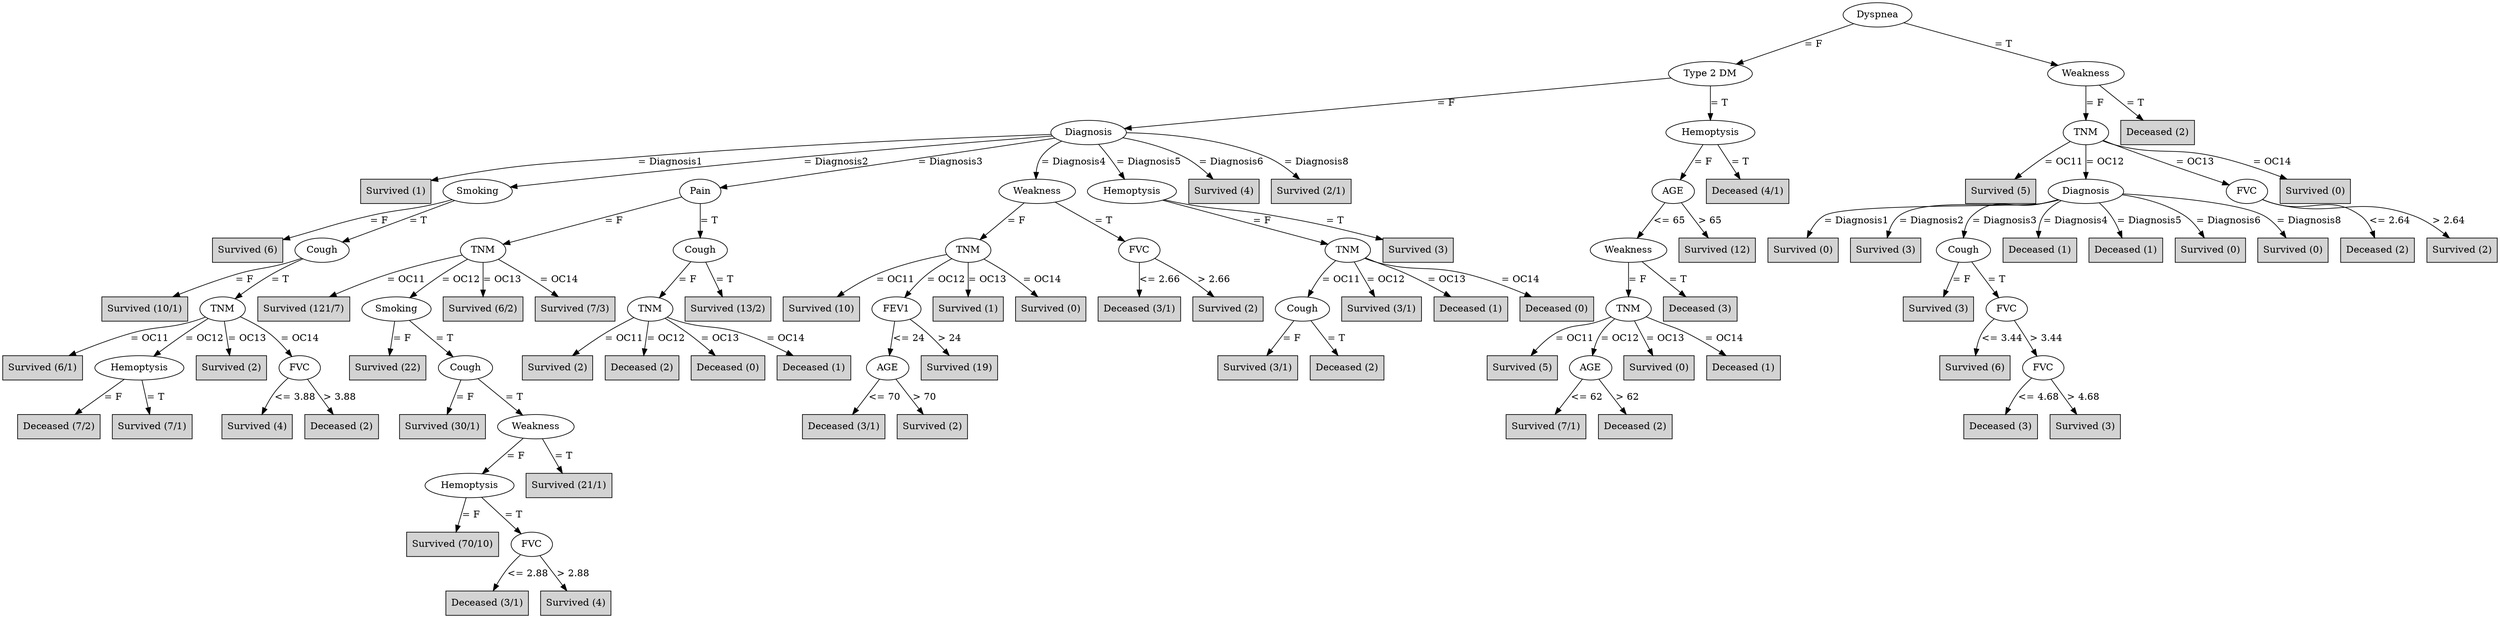 digraph J48Tree {
N0 [label="Dyspnea" ]
N0->N1 [label="= F"]
N1 [label="Type 2 DM" ]
N1->N2 [label="= F"]
N2 [label="Diagnosis" ]
N2->N3 [label="= Diagnosis1"]
N3 [label="Survived (1)" shape=box style=filled ]
N2->N4 [label="= Diagnosis2"]
N4 [label="Smoking" ]
N4->N5 [label="= F"]
N5 [label="Survived (6)" shape=box style=filled ]
N4->N6 [label="= T"]
N6 [label="Cough" ]
N6->N7 [label="= F"]
N7 [label="Survived (10/1)" shape=box style=filled ]
N6->N8 [label="= T"]
N8 [label="TNM" ]
N8->N9 [label="= OC11"]
N9 [label="Survived (6/1)" shape=box style=filled ]
N8->N10 [label="= OC12"]
N10 [label="Hemoptysis" ]
N10->N11 [label="= F"]
N11 [label="Deceased (7/2)" shape=box style=filled ]
N10->N12 [label="= T"]
N12 [label="Survived (7/1)" shape=box style=filled ]
N8->N13 [label="= OC13"]
N13 [label="Survived (2)" shape=box style=filled ]
N8->N14 [label="= OC14"]
N14 [label="FVC" ]
N14->N15 [label="<= 3.88"]
N15 [label="Survived (4)" shape=box style=filled ]
N14->N16 [label="> 3.88"]
N16 [label="Deceased (2)" shape=box style=filled ]
N2->N17 [label="= Diagnosis3"]
N17 [label="Pain" ]
N17->N18 [label="= F"]
N18 [label="TNM" ]
N18->N19 [label="= OC11"]
N19 [label="Survived (121/7)" shape=box style=filled ]
N18->N20 [label="= OC12"]
N20 [label="Smoking" ]
N20->N21 [label="= F"]
N21 [label="Survived (22)" shape=box style=filled ]
N20->N22 [label="= T"]
N22 [label="Cough" ]
N22->N23 [label="= F"]
N23 [label="Survived (30/1)" shape=box style=filled ]
N22->N24 [label="= T"]
N24 [label="Weakness" ]
N24->N25 [label="= F"]
N25 [label="Hemoptysis" ]
N25->N26 [label="= F"]
N26 [label="Survived (70/10)" shape=box style=filled ]
N25->N27 [label="= T"]
N27 [label="FVC" ]
N27->N28 [label="<= 2.88"]
N28 [label="Deceased (3/1)" shape=box style=filled ]
N27->N29 [label="> 2.88"]
N29 [label="Survived (4)" shape=box style=filled ]
N24->N30 [label="= T"]
N30 [label="Survived (21/1)" shape=box style=filled ]
N18->N31 [label="= OC13"]
N31 [label="Survived (6/2)" shape=box style=filled ]
N18->N32 [label="= OC14"]
N32 [label="Survived (7/3)" shape=box style=filled ]
N17->N33 [label="= T"]
N33 [label="Cough" ]
N33->N34 [label="= F"]
N34 [label="TNM" ]
N34->N35 [label="= OC11"]
N35 [label="Survived (2)" shape=box style=filled ]
N34->N36 [label="= OC12"]
N36 [label="Deceased (2)" shape=box style=filled ]
N34->N37 [label="= OC13"]
N37 [label="Deceased (0)" shape=box style=filled ]
N34->N38 [label="= OC14"]
N38 [label="Deceased (1)" shape=box style=filled ]
N33->N39 [label="= T"]
N39 [label="Survived (13/2)" shape=box style=filled ]
N2->N40 [label="= Diagnosis4"]
N40 [label="Weakness" ]
N40->N41 [label="= F"]
N41 [label="TNM" ]
N41->N42 [label="= OC11"]
N42 [label="Survived (10)" shape=box style=filled ]
N41->N43 [label="= OC12"]
N43 [label="FEV1" ]
N43->N44 [label="<= 24"]
N44 [label="AGE" ]
N44->N45 [label="<= 70"]
N45 [label="Deceased (3/1)" shape=box style=filled ]
N44->N46 [label="> 70"]
N46 [label="Survived (2)" shape=box style=filled ]
N43->N47 [label="> 24"]
N47 [label="Survived (19)" shape=box style=filled ]
N41->N48 [label="= OC13"]
N48 [label="Survived (1)" shape=box style=filled ]
N41->N49 [label="= OC14"]
N49 [label="Survived (0)" shape=box style=filled ]
N40->N50 [label="= T"]
N50 [label="FVC" ]
N50->N51 [label="<= 2.66"]
N51 [label="Deceased (3/1)" shape=box style=filled ]
N50->N52 [label="> 2.66"]
N52 [label="Survived (2)" shape=box style=filled ]
N2->N53 [label="= Diagnosis5"]
N53 [label="Hemoptysis" ]
N53->N54 [label="= F"]
N54 [label="TNM" ]
N54->N55 [label="= OC11"]
N55 [label="Cough" ]
N55->N56 [label="= F"]
N56 [label="Survived (3/1)" shape=box style=filled ]
N55->N57 [label="= T"]
N57 [label="Deceased (2)" shape=box style=filled ]
N54->N58 [label="= OC12"]
N58 [label="Survived (3/1)" shape=box style=filled ]
N54->N59 [label="= OC13"]
N59 [label="Deceased (1)" shape=box style=filled ]
N54->N60 [label="= OC14"]
N60 [label="Deceased (0)" shape=box style=filled ]
N53->N61 [label="= T"]
N61 [label="Survived (3)" shape=box style=filled ]
N2->N62 [label="= Diagnosis6"]
N62 [label="Survived (4)" shape=box style=filled ]
N2->N63 [label="= Diagnosis8"]
N63 [label="Survived (2/1)" shape=box style=filled ]
N1->N64 [label="= T"]
N64 [label="Hemoptysis" ]
N64->N65 [label="= F"]
N65 [label="AGE" ]
N65->N66 [label="<= 65"]
N66 [label="Weakness" ]
N66->N67 [label="= F"]
N67 [label="TNM" ]
N67->N68 [label="= OC11"]
N68 [label="Survived (5)" shape=box style=filled ]
N67->N69 [label="= OC12"]
N69 [label="AGE" ]
N69->N70 [label="<= 62"]
N70 [label="Survived (7/1)" shape=box style=filled ]
N69->N71 [label="> 62"]
N71 [label="Deceased (2)" shape=box style=filled ]
N67->N72 [label="= OC13"]
N72 [label="Survived (0)" shape=box style=filled ]
N67->N73 [label="= OC14"]
N73 [label="Deceased (1)" shape=box style=filled ]
N66->N74 [label="= T"]
N74 [label="Deceased (3)" shape=box style=filled ]
N65->N75 [label="> 65"]
N75 [label="Survived (12)" shape=box style=filled ]
N64->N76 [label="= T"]
N76 [label="Deceased (4/1)" shape=box style=filled ]
N0->N77 [label="= T"]
N77 [label="Weakness" ]
N77->N78 [label="= F"]
N78 [label="TNM" ]
N78->N79 [label="= OC11"]
N79 [label="Survived (5)" shape=box style=filled ]
N78->N80 [label="= OC12"]
N80 [label="Diagnosis" ]
N80->N81 [label="= Diagnosis1"]
N81 [label="Survived (0)" shape=box style=filled ]
N80->N82 [label="= Diagnosis2"]
N82 [label="Survived (3)" shape=box style=filled ]
N80->N83 [label="= Diagnosis3"]
N83 [label="Cough" ]
N83->N84 [label="= F"]
N84 [label="Survived (3)" shape=box style=filled ]
N83->N85 [label="= T"]
N85 [label="FVC" ]
N85->N86 [label="<= 3.44"]
N86 [label="Survived (6)" shape=box style=filled ]
N85->N87 [label="> 3.44"]
N87 [label="FVC" ]
N87->N88 [label="<= 4.68"]
N88 [label="Deceased (3)" shape=box style=filled ]
N87->N89 [label="> 4.68"]
N89 [label="Survived (3)" shape=box style=filled ]
N80->N90 [label="= Diagnosis4"]
N90 [label="Deceased (1)" shape=box style=filled ]
N80->N91 [label="= Diagnosis5"]
N91 [label="Deceased (1)" shape=box style=filled ]
N80->N92 [label="= Diagnosis6"]
N92 [label="Survived (0)" shape=box style=filled ]
N80->N93 [label="= Diagnosis8"]
N93 [label="Survived (0)" shape=box style=filled ]
N78->N94 [label="= OC13"]
N94 [label="FVC" ]
N94->N95 [label="<= 2.64"]
N95 [label="Deceased (2)" shape=box style=filled ]
N94->N96 [label="> 2.64"]
N96 [label="Survived (2)" shape=box style=filled ]
N78->N97 [label="= OC14"]
N97 [label="Survived (0)" shape=box style=filled ]
N77->N98 [label="= T"]
N98 [label="Deceased (2)" shape=box style=filled ]
}
